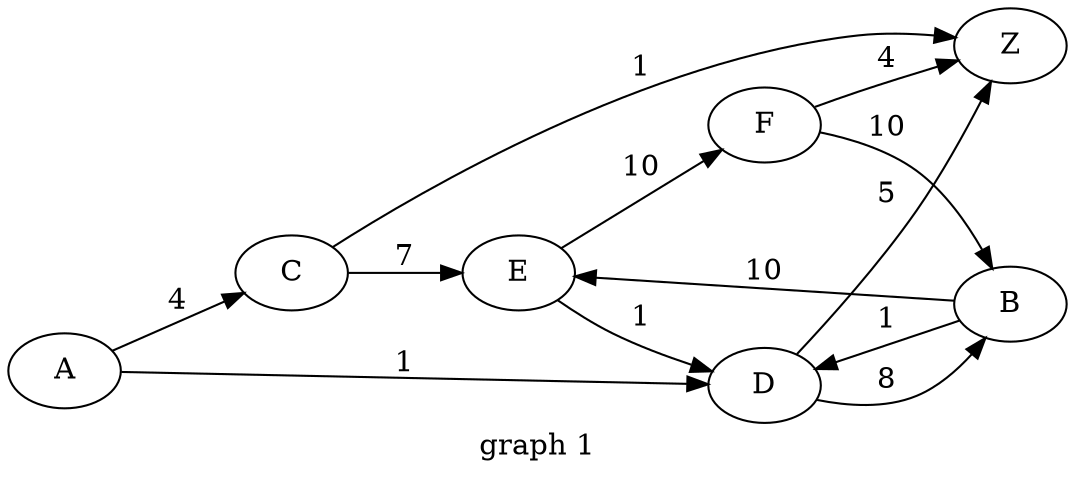 digraph g{

rankdir=LR

A -> C[label =  " 4 "];
A -> D[label =  " 1 "];
D -> Z[label =  " 5 "];
C -> Z[label =  " 1 "];
F -> Z[label =  " 4 "];
F -> B[label =  " 10 "];
B -> D[label =  " 1 "];
B -> E[label =  " 10 "];
C -> E[label =  " 7 "];
D -> B[label =  " 8 "];
E -> D[label =  " 1 "];
E -> F[label =  " 10 "];

label = "graph 1"
}